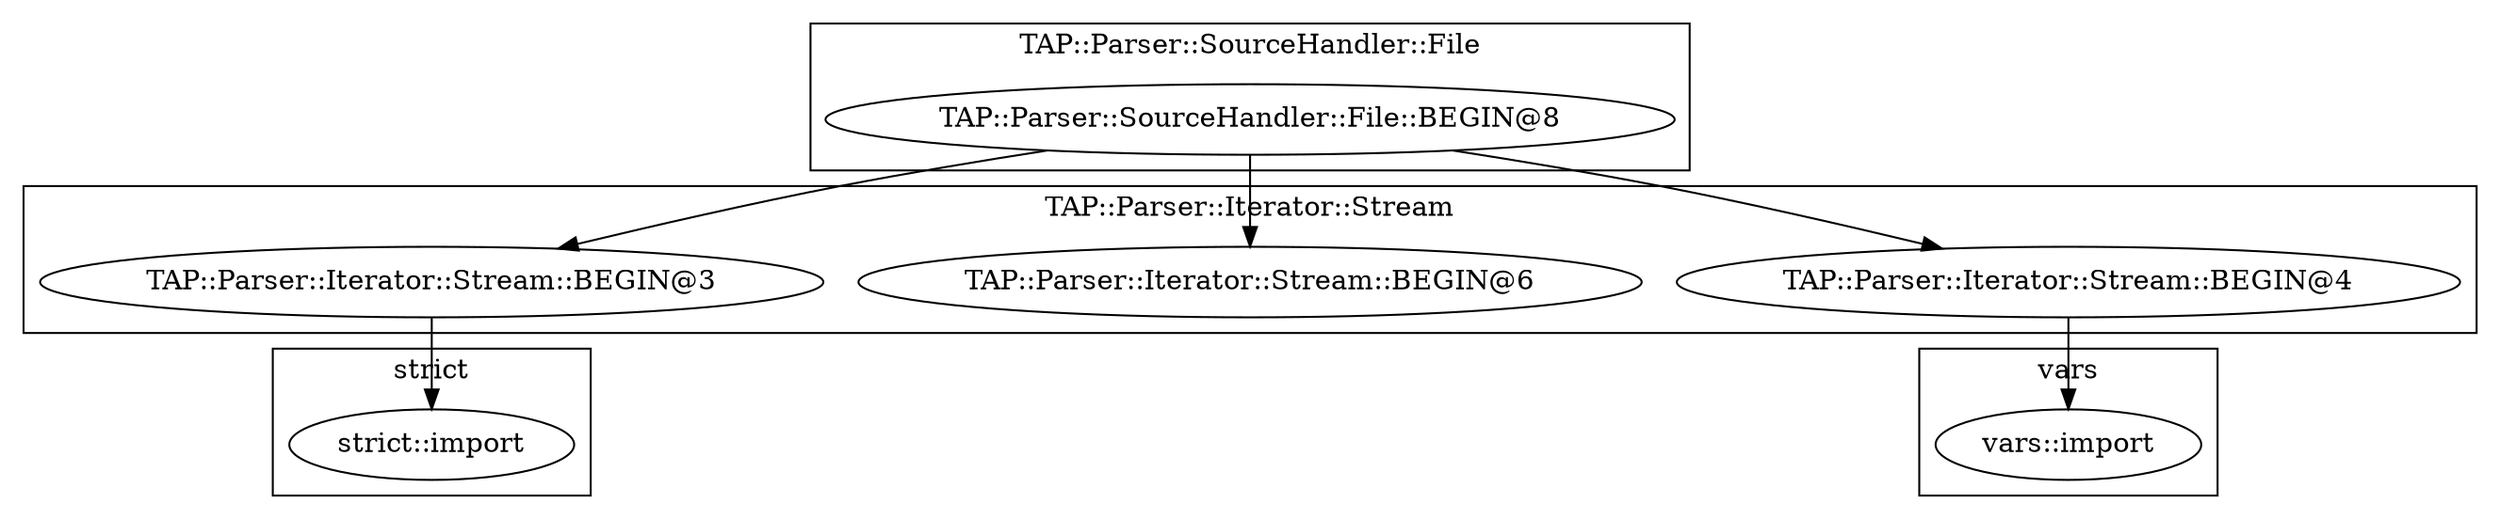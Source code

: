 digraph {
graph [overlap=false]
subgraph cluster_vars {
	label="vars";
	"vars::import";
}
subgraph cluster_strict {
	label="strict";
	"strict::import";
}
subgraph cluster_TAP_Parser_Iterator_Stream {
	label="TAP::Parser::Iterator::Stream";
	"TAP::Parser::Iterator::Stream::BEGIN@3";
	"TAP::Parser::Iterator::Stream::BEGIN@6";
	"TAP::Parser::Iterator::Stream::BEGIN@4";
}
subgraph cluster_TAP_Parser_SourceHandler_File {
	label="TAP::Parser::SourceHandler::File";
	"TAP::Parser::SourceHandler::File::BEGIN@8";
}
"TAP::Parser::SourceHandler::File::BEGIN@8" -> "TAP::Parser::Iterator::Stream::BEGIN@3";
"TAP::Parser::SourceHandler::File::BEGIN@8" -> "TAP::Parser::Iterator::Stream::BEGIN@4";
"TAP::Parser::Iterator::Stream::BEGIN@4" -> "vars::import";
"TAP::Parser::SourceHandler::File::BEGIN@8" -> "TAP::Parser::Iterator::Stream::BEGIN@6";
"TAP::Parser::Iterator::Stream::BEGIN@3" -> "strict::import";
}
